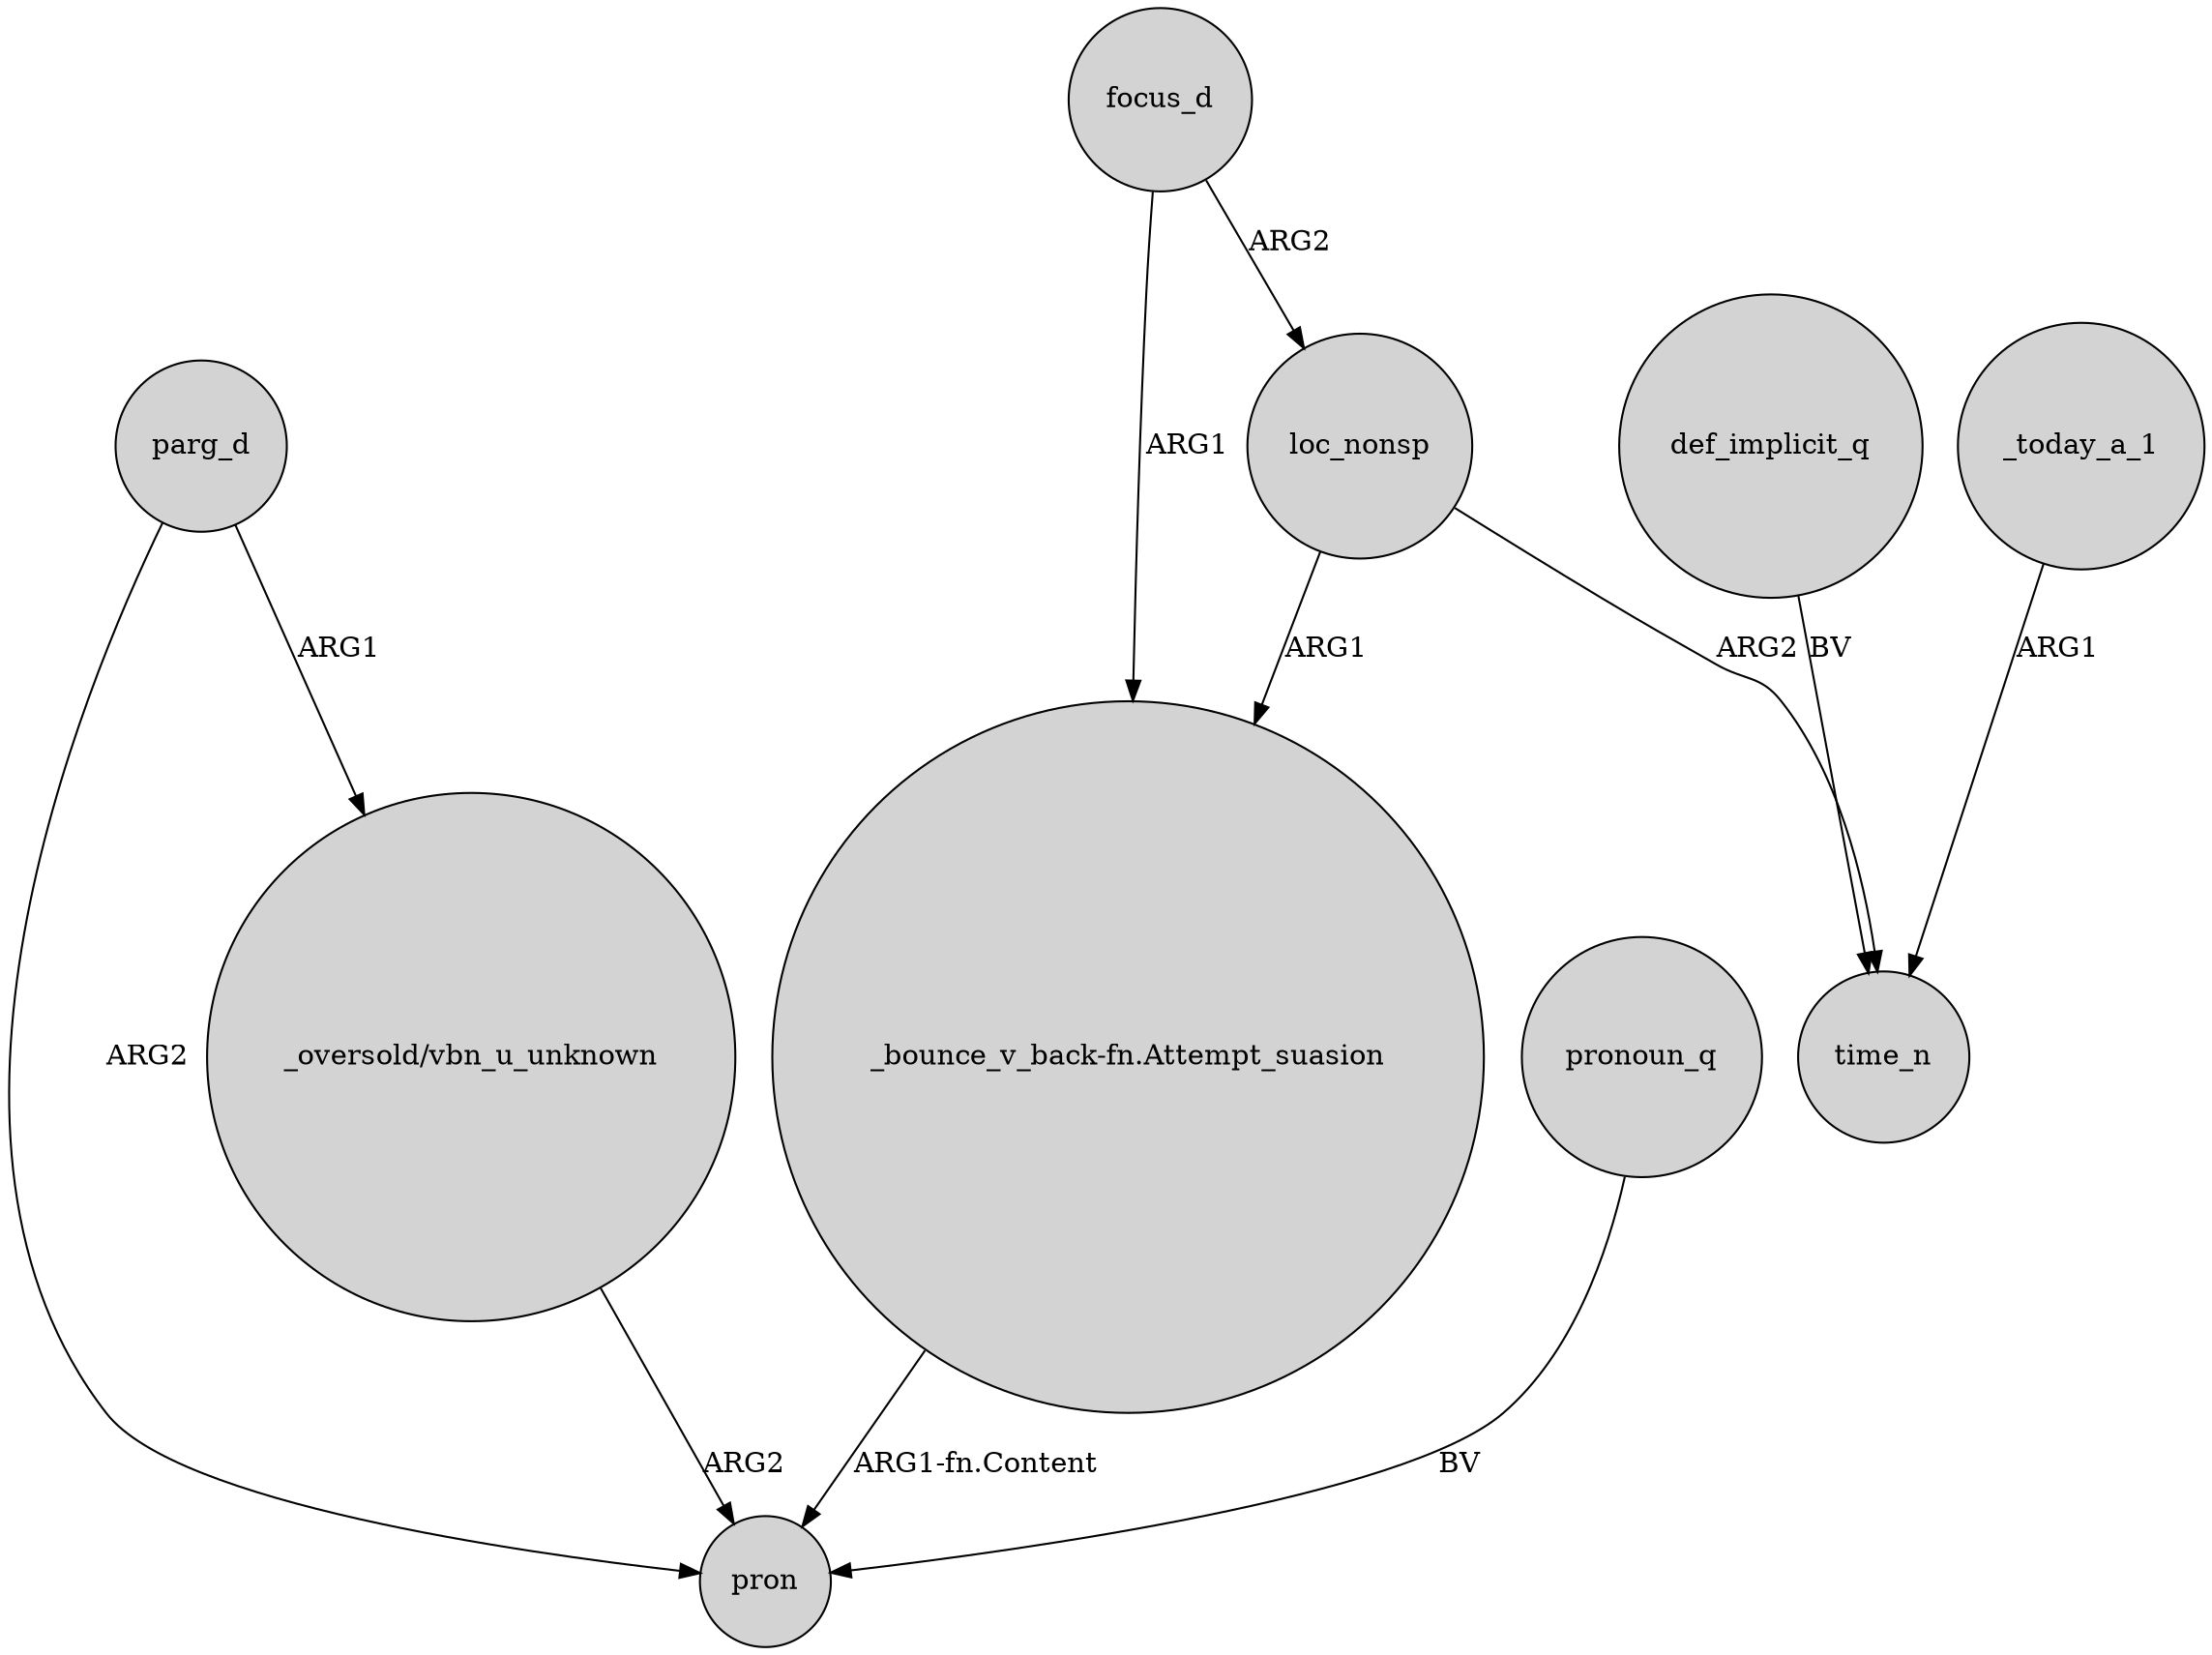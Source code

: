 digraph {
	node [shape=circle style=filled]
	_today_a_1 -> time_n [label=ARG1]
	loc_nonsp -> time_n [label=ARG2]
	focus_d -> loc_nonsp [label=ARG2]
	parg_d -> "_oversold/vbn_u_unknown" [label=ARG1]
	loc_nonsp -> "_bounce_v_back-fn.Attempt_suasion" [label=ARG1]
	"_oversold/vbn_u_unknown" -> pron [label=ARG2]
	focus_d -> "_bounce_v_back-fn.Attempt_suasion" [label=ARG1]
	"_bounce_v_back-fn.Attempt_suasion" -> pron [label="ARG1-fn.Content"]
	pronoun_q -> pron [label=BV]
	def_implicit_q -> time_n [label=BV]
	parg_d -> pron [label=ARG2]
}
